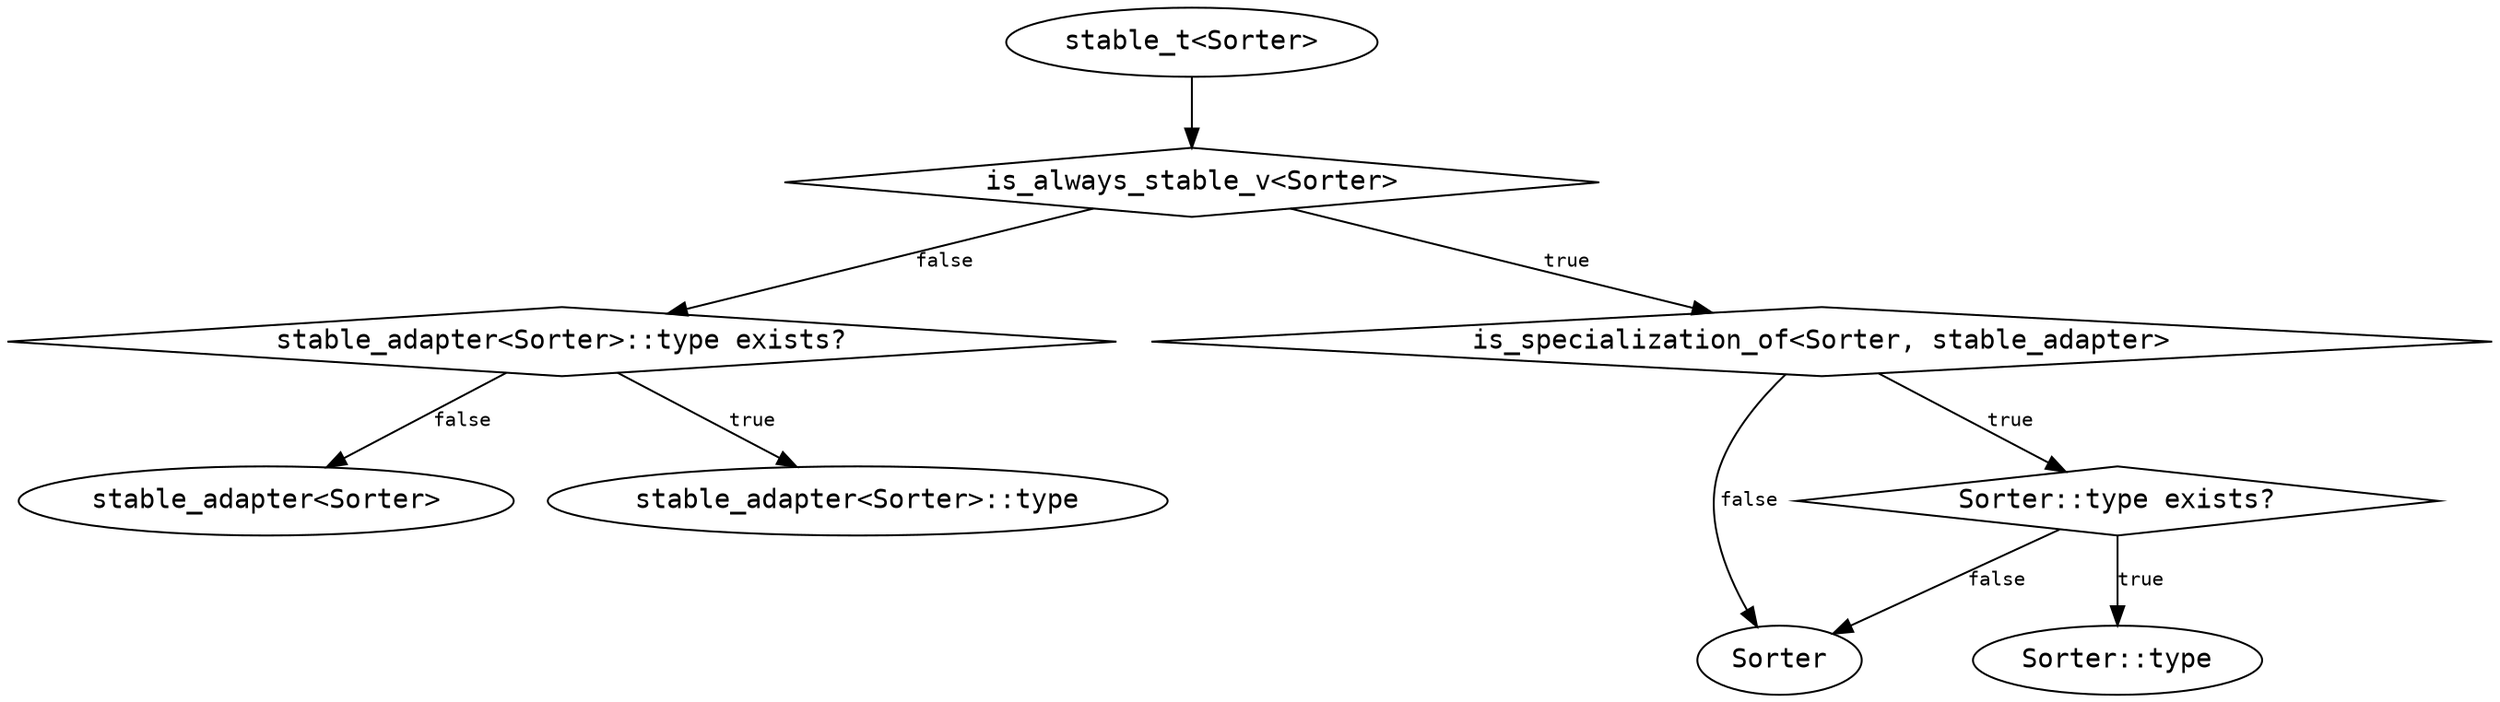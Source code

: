 // Copyright (c) 2021 Morwenn
// SPDX-License-Identifier: MIT

digraph G {

  // Nodes
  node [fontname="consolas"];
  sorter[label="Sorter"]
  sorter_type[label="Sorter::type"]
  stable_t[label="stable_t<Sorter>"]
  stable_adapter[label="stable_adapter<Sorter>"]
  stable_adapter_type[label="stable_adapter<Sorter>::type"]
  node [shape="diamond"]
  is_always_stable[label="is_always_stable_v<Sorter>"]
  stable_adapter_type_exists[label="stable_adapter<Sorter>::type exists?"]
  sorter_type_exists[label="Sorter::type exists?"]
  is_specialization[label="is_specialization_of<Sorter, stable_adapter>"]

  // Flow
  stable_t -> is_always_stable
  is_always_stable -> is_specialization[label="true",fontname="consolas",fontsize="10"]
  is_specialization -> sorter[label="false",fontname="consolas",fontsize="10"]
  is_specialization -> sorter_type_exists[label="true",fontname="consolas",fontsize="10"]
  is_always_stable -> stable_adapter_type_exists[label="false",fontname="consolas",fontsize="10"]
  stable_adapter_type_exists -> stable_adapter_type[label="true",fontname="consolas",fontsize="10"]
  stable_adapter_type_exists -> stable_adapter[label="false",fontname="consolas",fontsize="10"]
  sorter_type_exists -> sorter_type[label="true",fontname="consolas",fontsize="10"]
  sorter_type_exists -> sorter[label="false",fontname="consolas",fontsize="10"]
}
